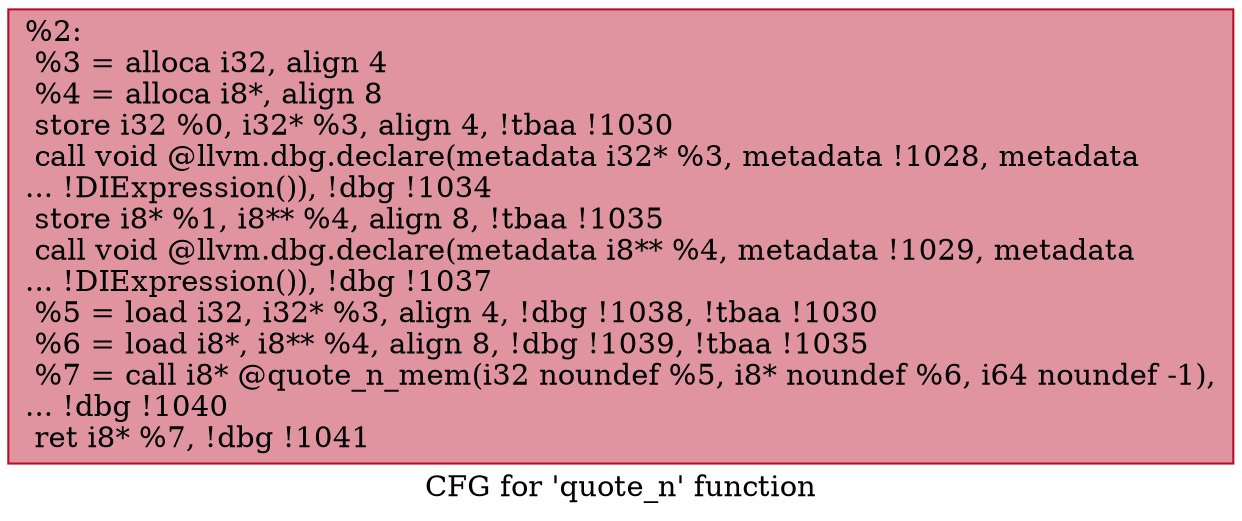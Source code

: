 digraph "CFG for 'quote_n' function" {
	label="CFG for 'quote_n' function";

	Node0x2489c90 [shape=record,color="#b70d28ff", style=filled, fillcolor="#b70d2870",label="{%2:\l  %3 = alloca i32, align 4\l  %4 = alloca i8*, align 8\l  store i32 %0, i32* %3, align 4, !tbaa !1030\l  call void @llvm.dbg.declare(metadata i32* %3, metadata !1028, metadata\l... !DIExpression()), !dbg !1034\l  store i8* %1, i8** %4, align 8, !tbaa !1035\l  call void @llvm.dbg.declare(metadata i8** %4, metadata !1029, metadata\l... !DIExpression()), !dbg !1037\l  %5 = load i32, i32* %3, align 4, !dbg !1038, !tbaa !1030\l  %6 = load i8*, i8** %4, align 8, !dbg !1039, !tbaa !1035\l  %7 = call i8* @quote_n_mem(i32 noundef %5, i8* noundef %6, i64 noundef -1),\l... !dbg !1040\l  ret i8* %7, !dbg !1041\l}"];
}
